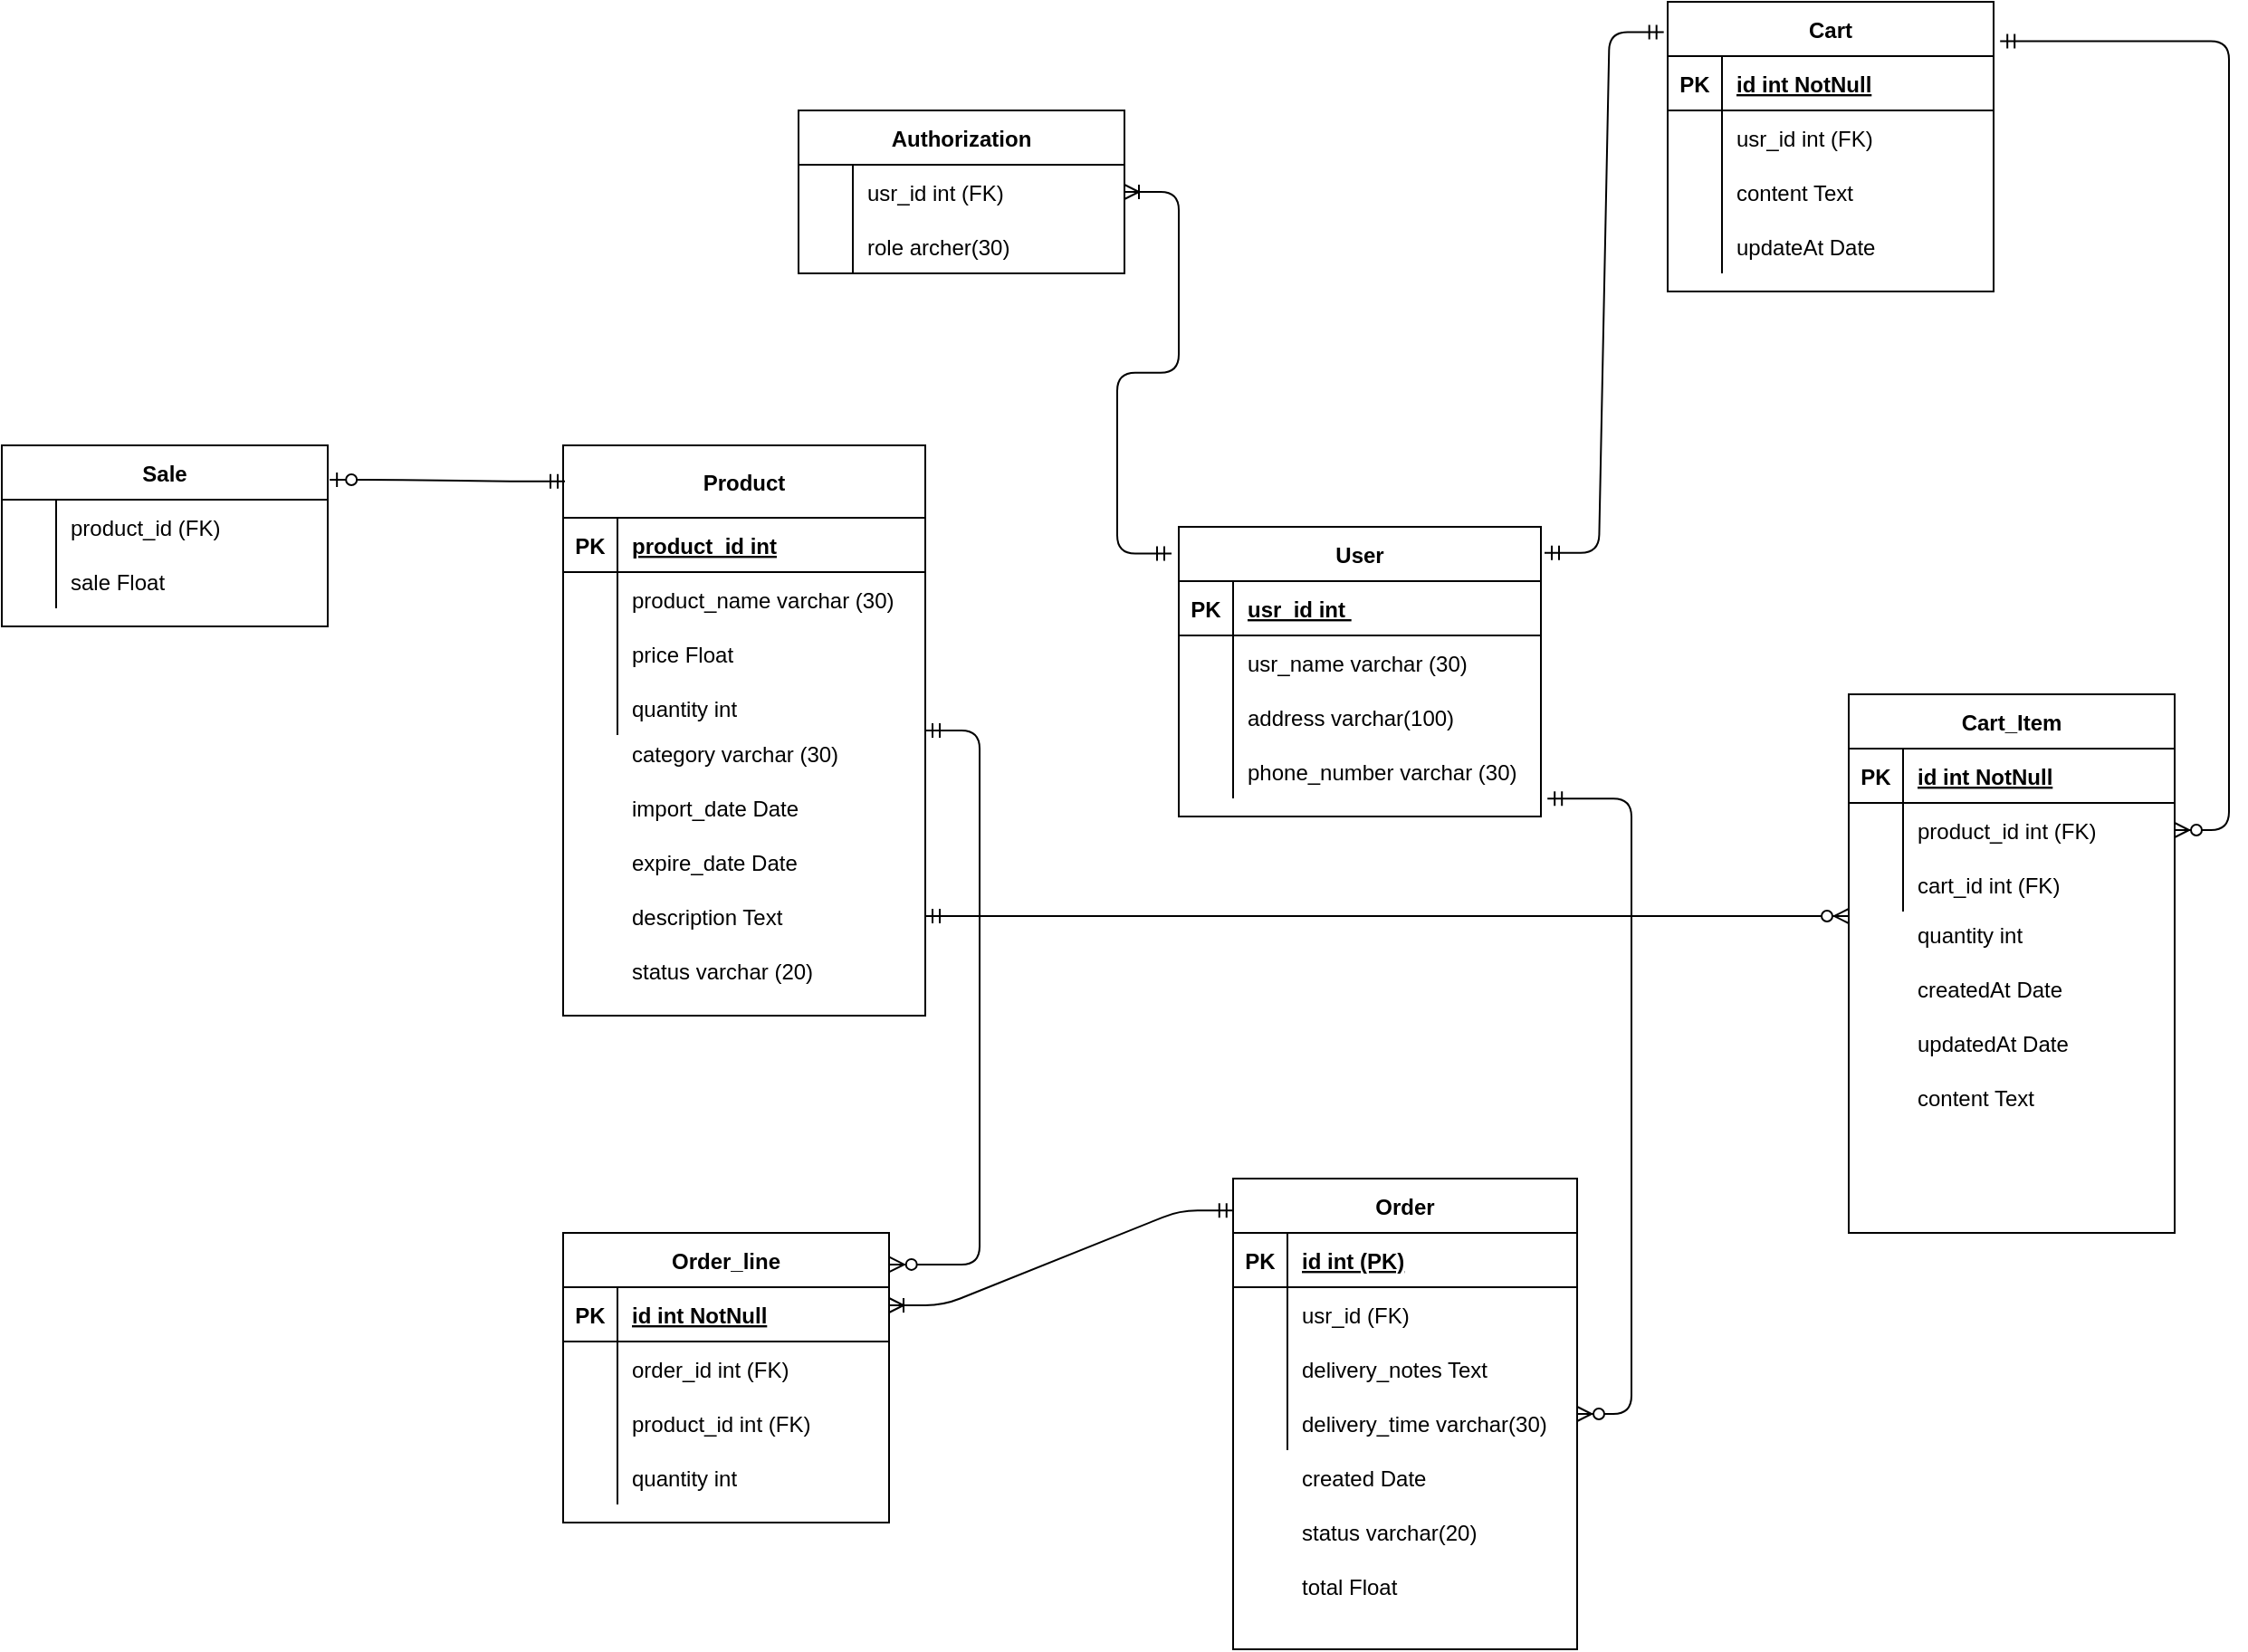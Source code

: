 <mxfile version="14.4.4" type="github"><diagram id="0-J5RG3UYTVKZQoFmTak" name="Page-1"><mxGraphModel dx="2180" dy="1024" grid="1" gridSize="10" guides="1" tooltips="1" connect="1" arrows="1" fold="1" page="1" pageScale="1" pageWidth="850" pageHeight="1100" math="0" shadow="0"><root><mxCell id="0"/><mxCell id="1" parent="0"/><mxCell id="9SSN17C5crQOtrqNf4dH-1" value="Authorization" style="shape=table;startSize=30;container=1;collapsible=1;childLayout=tableLayout;fixedRows=1;rowLines=0;fontStyle=1;align=center;resizeLast=1;" parent="1" vertex="1"><mxGeometry x="330" y="190" width="180" height="90" as="geometry"/></mxCell><mxCell id="9SSN17C5crQOtrqNf4dH-5" value="" style="shape=partialRectangle;collapsible=0;dropTarget=0;pointerEvents=0;fillColor=none;top=0;left=0;bottom=0;right=0;points=[[0,0.5],[1,0.5]];portConstraint=eastwest;" parent="9SSN17C5crQOtrqNf4dH-1" vertex="1"><mxGeometry y="30" width="180" height="30" as="geometry"/></mxCell><mxCell id="9SSN17C5crQOtrqNf4dH-6" value="" style="shape=partialRectangle;connectable=0;fillColor=none;top=0;left=0;bottom=0;right=0;editable=1;overflow=hidden;" parent="9SSN17C5crQOtrqNf4dH-5" vertex="1"><mxGeometry width="30" height="30" as="geometry"/></mxCell><mxCell id="9SSN17C5crQOtrqNf4dH-7" value="usr_id int (FK)" style="shape=partialRectangle;connectable=0;fillColor=none;top=0;left=0;bottom=0;right=0;align=left;spacingLeft=6;overflow=hidden;" parent="9SSN17C5crQOtrqNf4dH-5" vertex="1"><mxGeometry x="30" width="150" height="30" as="geometry"/></mxCell><mxCell id="9SSN17C5crQOtrqNf4dH-8" value="" style="shape=partialRectangle;collapsible=0;dropTarget=0;pointerEvents=0;fillColor=none;top=0;left=0;bottom=0;right=0;points=[[0,0.5],[1,0.5]];portConstraint=eastwest;" parent="9SSN17C5crQOtrqNf4dH-1" vertex="1"><mxGeometry y="60" width="180" height="30" as="geometry"/></mxCell><mxCell id="9SSN17C5crQOtrqNf4dH-9" value="" style="shape=partialRectangle;connectable=0;fillColor=none;top=0;left=0;bottom=0;right=0;editable=1;overflow=hidden;" parent="9SSN17C5crQOtrqNf4dH-8" vertex="1"><mxGeometry width="30" height="30" as="geometry"/></mxCell><mxCell id="9SSN17C5crQOtrqNf4dH-10" value="role archer(30)" style="shape=partialRectangle;connectable=0;fillColor=none;top=0;left=0;bottom=0;right=0;align=left;spacingLeft=6;overflow=hidden;" parent="9SSN17C5crQOtrqNf4dH-8" vertex="1"><mxGeometry x="30" width="150" height="30" as="geometry"/></mxCell><mxCell id="9SSN17C5crQOtrqNf4dH-14" value="User" style="shape=table;startSize=30;container=1;collapsible=1;childLayout=tableLayout;fixedRows=1;rowLines=0;fontStyle=1;align=center;resizeLast=1;" parent="1" vertex="1"><mxGeometry x="540" y="420" width="200" height="160" as="geometry"/></mxCell><mxCell id="9SSN17C5crQOtrqNf4dH-15" value="" style="shape=partialRectangle;collapsible=0;dropTarget=0;pointerEvents=0;fillColor=none;top=0;left=0;bottom=1;right=0;points=[[0,0.5],[1,0.5]];portConstraint=eastwest;" parent="9SSN17C5crQOtrqNf4dH-14" vertex="1"><mxGeometry y="30" width="200" height="30" as="geometry"/></mxCell><mxCell id="9SSN17C5crQOtrqNf4dH-16" value="PK" style="shape=partialRectangle;connectable=0;fillColor=none;top=0;left=0;bottom=0;right=0;fontStyle=1;overflow=hidden;" parent="9SSN17C5crQOtrqNf4dH-15" vertex="1"><mxGeometry width="30" height="30" as="geometry"/></mxCell><mxCell id="9SSN17C5crQOtrqNf4dH-17" value="usr_id int " style="shape=partialRectangle;connectable=0;fillColor=none;top=0;left=0;bottom=0;right=0;align=left;spacingLeft=6;fontStyle=5;overflow=hidden;" parent="9SSN17C5crQOtrqNf4dH-15" vertex="1"><mxGeometry x="30" width="170" height="30" as="geometry"/></mxCell><mxCell id="9SSN17C5crQOtrqNf4dH-18" value="" style="shape=partialRectangle;collapsible=0;dropTarget=0;pointerEvents=0;fillColor=none;top=0;left=0;bottom=0;right=0;points=[[0,0.5],[1,0.5]];portConstraint=eastwest;" parent="9SSN17C5crQOtrqNf4dH-14" vertex="1"><mxGeometry y="60" width="200" height="30" as="geometry"/></mxCell><mxCell id="9SSN17C5crQOtrqNf4dH-19" value="" style="shape=partialRectangle;connectable=0;fillColor=none;top=0;left=0;bottom=0;right=0;editable=1;overflow=hidden;" parent="9SSN17C5crQOtrqNf4dH-18" vertex="1"><mxGeometry width="30" height="30" as="geometry"/></mxCell><mxCell id="9SSN17C5crQOtrqNf4dH-20" value="usr_name varchar (30)" style="shape=partialRectangle;connectable=0;fillColor=none;top=0;left=0;bottom=0;right=0;align=left;spacingLeft=6;overflow=hidden;" parent="9SSN17C5crQOtrqNf4dH-18" vertex="1"><mxGeometry x="30" width="170" height="30" as="geometry"/></mxCell><mxCell id="9SSN17C5crQOtrqNf4dH-21" value="" style="shape=partialRectangle;collapsible=0;dropTarget=0;pointerEvents=0;fillColor=none;top=0;left=0;bottom=0;right=0;points=[[0,0.5],[1,0.5]];portConstraint=eastwest;" parent="9SSN17C5crQOtrqNf4dH-14" vertex="1"><mxGeometry y="90" width="200" height="30" as="geometry"/></mxCell><mxCell id="9SSN17C5crQOtrqNf4dH-22" value="" style="shape=partialRectangle;connectable=0;fillColor=none;top=0;left=0;bottom=0;right=0;editable=1;overflow=hidden;" parent="9SSN17C5crQOtrqNf4dH-21" vertex="1"><mxGeometry width="30" height="30" as="geometry"/></mxCell><mxCell id="9SSN17C5crQOtrqNf4dH-23" value="address varchar(100)" style="shape=partialRectangle;connectable=0;fillColor=none;top=0;left=0;bottom=0;right=0;align=left;spacingLeft=6;overflow=hidden;" parent="9SSN17C5crQOtrqNf4dH-21" vertex="1"><mxGeometry x="30" width="170" height="30" as="geometry"/></mxCell><mxCell id="9SSN17C5crQOtrqNf4dH-24" value="" style="shape=partialRectangle;collapsible=0;dropTarget=0;pointerEvents=0;fillColor=none;top=0;left=0;bottom=0;right=0;points=[[0,0.5],[1,0.5]];portConstraint=eastwest;" parent="9SSN17C5crQOtrqNf4dH-14" vertex="1"><mxGeometry y="120" width="200" height="30" as="geometry"/></mxCell><mxCell id="9SSN17C5crQOtrqNf4dH-25" value="" style="shape=partialRectangle;connectable=0;fillColor=none;top=0;left=0;bottom=0;right=0;editable=1;overflow=hidden;" parent="9SSN17C5crQOtrqNf4dH-24" vertex="1"><mxGeometry width="30" height="30" as="geometry"/></mxCell><mxCell id="9SSN17C5crQOtrqNf4dH-26" value="phone_number varchar (30)" style="shape=partialRectangle;connectable=0;fillColor=none;top=0;left=0;bottom=0;right=0;align=left;spacingLeft=6;overflow=hidden;" parent="9SSN17C5crQOtrqNf4dH-24" vertex="1"><mxGeometry x="30" width="170" height="30" as="geometry"/></mxCell><mxCell id="9SSN17C5crQOtrqNf4dH-27" value="Product" style="shape=table;startSize=40;container=1;collapsible=1;childLayout=tableLayout;fixedRows=1;rowLines=0;fontStyle=1;align=center;resizeLast=1;" parent="1" vertex="1"><mxGeometry x="200" y="375" width="200" height="315" as="geometry"/></mxCell><mxCell id="9SSN17C5crQOtrqNf4dH-28" value="" style="shape=partialRectangle;collapsible=0;dropTarget=0;pointerEvents=0;fillColor=none;top=0;left=0;bottom=1;right=0;points=[[0,0.5],[1,0.5]];portConstraint=eastwest;" parent="9SSN17C5crQOtrqNf4dH-27" vertex="1"><mxGeometry y="40" width="200" height="30" as="geometry"/></mxCell><mxCell id="9SSN17C5crQOtrqNf4dH-29" value="PK" style="shape=partialRectangle;connectable=0;fillColor=none;top=0;left=0;bottom=0;right=0;fontStyle=1;overflow=hidden;" parent="9SSN17C5crQOtrqNf4dH-28" vertex="1"><mxGeometry width="30" height="30" as="geometry"/></mxCell><mxCell id="9SSN17C5crQOtrqNf4dH-30" value="product_id int" style="shape=partialRectangle;connectable=0;fillColor=none;top=0;left=0;bottom=0;right=0;align=left;spacingLeft=6;fontStyle=5;overflow=hidden;" parent="9SSN17C5crQOtrqNf4dH-28" vertex="1"><mxGeometry x="30" width="170" height="30" as="geometry"/></mxCell><mxCell id="9SSN17C5crQOtrqNf4dH-31" value="" style="shape=partialRectangle;collapsible=0;dropTarget=0;pointerEvents=0;fillColor=none;top=0;left=0;bottom=0;right=0;points=[[0,0.5],[1,0.5]];portConstraint=eastwest;" parent="9SSN17C5crQOtrqNf4dH-27" vertex="1"><mxGeometry y="70" width="200" height="30" as="geometry"/></mxCell><mxCell id="9SSN17C5crQOtrqNf4dH-32" value="" style="shape=partialRectangle;connectable=0;fillColor=none;top=0;left=0;bottom=0;right=0;editable=1;overflow=hidden;" parent="9SSN17C5crQOtrqNf4dH-31" vertex="1"><mxGeometry width="30" height="30" as="geometry"/></mxCell><mxCell id="9SSN17C5crQOtrqNf4dH-33" value="product_name varchar (30)" style="shape=partialRectangle;connectable=0;fillColor=none;top=0;left=0;bottom=0;right=0;align=left;spacingLeft=6;overflow=hidden;" parent="9SSN17C5crQOtrqNf4dH-31" vertex="1"><mxGeometry x="30" width="170" height="30" as="geometry"/></mxCell><mxCell id="9SSN17C5crQOtrqNf4dH-34" value="" style="shape=partialRectangle;collapsible=0;dropTarget=0;pointerEvents=0;fillColor=none;top=0;left=0;bottom=0;right=0;points=[[0,0.5],[1,0.5]];portConstraint=eastwest;" parent="9SSN17C5crQOtrqNf4dH-27" vertex="1"><mxGeometry y="100" width="200" height="30" as="geometry"/></mxCell><mxCell id="9SSN17C5crQOtrqNf4dH-35" value="" style="shape=partialRectangle;connectable=0;fillColor=none;top=0;left=0;bottom=0;right=0;editable=1;overflow=hidden;" parent="9SSN17C5crQOtrqNf4dH-34" vertex="1"><mxGeometry width="30" height="30" as="geometry"/></mxCell><mxCell id="9SSN17C5crQOtrqNf4dH-36" value="price Float" style="shape=partialRectangle;connectable=0;fillColor=none;top=0;left=0;bottom=0;right=0;align=left;spacingLeft=6;overflow=hidden;" parent="9SSN17C5crQOtrqNf4dH-34" vertex="1"><mxGeometry x="30" width="170" height="30" as="geometry"/></mxCell><mxCell id="9SSN17C5crQOtrqNf4dH-37" value="" style="shape=partialRectangle;collapsible=0;dropTarget=0;pointerEvents=0;fillColor=none;top=0;left=0;bottom=0;right=0;points=[[0,0.5],[1,0.5]];portConstraint=eastwest;" parent="9SSN17C5crQOtrqNf4dH-27" vertex="1"><mxGeometry y="130" width="200" height="30" as="geometry"/></mxCell><mxCell id="9SSN17C5crQOtrqNf4dH-38" value="" style="shape=partialRectangle;connectable=0;fillColor=none;top=0;left=0;bottom=0;right=0;editable=1;overflow=hidden;" parent="9SSN17C5crQOtrqNf4dH-37" vertex="1"><mxGeometry width="30" height="30" as="geometry"/></mxCell><mxCell id="9SSN17C5crQOtrqNf4dH-39" value="quantity int" style="shape=partialRectangle;connectable=0;fillColor=none;top=0;left=0;bottom=0;right=0;align=left;spacingLeft=6;overflow=hidden;" parent="9SSN17C5crQOtrqNf4dH-37" vertex="1"><mxGeometry x="30" width="170" height="30" as="geometry"/></mxCell><mxCell id="9SSN17C5crQOtrqNf4dH-40" value="" style="shape=partialRectangle;collapsible=0;dropTarget=0;pointerEvents=0;fillColor=none;top=0;left=0;bottom=0;right=0;points=[[0,0.5],[1,0.5]];portConstraint=eastwest;" parent="1" vertex="1"><mxGeometry x="200" y="530" width="200" height="30" as="geometry"/></mxCell><mxCell id="9SSN17C5crQOtrqNf4dH-41" value="" style="shape=partialRectangle;connectable=0;fillColor=none;top=0;left=0;bottom=0;right=0;editable=1;overflow=hidden;" parent="9SSN17C5crQOtrqNf4dH-40" vertex="1"><mxGeometry width="30" height="30" as="geometry"/></mxCell><mxCell id="9SSN17C5crQOtrqNf4dH-42" value="category varchar (30)" style="shape=partialRectangle;connectable=0;fillColor=none;top=0;left=0;bottom=0;right=0;align=left;spacingLeft=6;overflow=hidden;" parent="9SSN17C5crQOtrqNf4dH-40" vertex="1"><mxGeometry x="30" width="170" height="30" as="geometry"/></mxCell><mxCell id="9SSN17C5crQOtrqNf4dH-43" value="" style="shape=partialRectangle;collapsible=0;dropTarget=0;pointerEvents=0;fillColor=none;top=0;left=0;bottom=0;right=0;points=[[0,0.5],[1,0.5]];portConstraint=eastwest;" parent="1" vertex="1"><mxGeometry x="200" y="560" width="200" height="30" as="geometry"/></mxCell><mxCell id="9SSN17C5crQOtrqNf4dH-44" value="" style="shape=partialRectangle;connectable=0;fillColor=none;top=0;left=0;bottom=0;right=0;editable=1;overflow=hidden;" parent="9SSN17C5crQOtrqNf4dH-43" vertex="1"><mxGeometry width="30" height="30" as="geometry"/></mxCell><mxCell id="9SSN17C5crQOtrqNf4dH-45" value="import_date Date" style="shape=partialRectangle;connectable=0;fillColor=none;top=0;left=0;bottom=0;right=0;align=left;spacingLeft=6;overflow=hidden;" parent="9SSN17C5crQOtrqNf4dH-43" vertex="1"><mxGeometry x="30" width="170" height="30" as="geometry"/></mxCell><mxCell id="9SSN17C5crQOtrqNf4dH-46" value="" style="shape=partialRectangle;collapsible=0;dropTarget=0;pointerEvents=0;fillColor=none;top=0;left=0;bottom=0;right=0;points=[[0,0.5],[1,0.5]];portConstraint=eastwest;" parent="1" vertex="1"><mxGeometry x="200" y="590" width="200" height="30" as="geometry"/></mxCell><mxCell id="9SSN17C5crQOtrqNf4dH-47" value="" style="shape=partialRectangle;connectable=0;fillColor=none;top=0;left=0;bottom=0;right=0;editable=1;overflow=hidden;" parent="9SSN17C5crQOtrqNf4dH-46" vertex="1"><mxGeometry width="30" height="30" as="geometry"/></mxCell><mxCell id="9SSN17C5crQOtrqNf4dH-48" value="expire_date Date" style="shape=partialRectangle;connectable=0;fillColor=none;top=0;left=0;bottom=0;right=0;align=left;spacingLeft=6;overflow=hidden;" parent="9SSN17C5crQOtrqNf4dH-46" vertex="1"><mxGeometry x="30" width="170" height="30" as="geometry"/></mxCell><mxCell id="9SSN17C5crQOtrqNf4dH-49" value="" style="shape=partialRectangle;collapsible=0;dropTarget=0;pointerEvents=0;fillColor=none;top=0;left=0;bottom=0;right=0;points=[[0,0.5],[1,0.5]];portConstraint=eastwest;" parent="1" vertex="1"><mxGeometry x="200" y="620" width="200" height="30" as="geometry"/></mxCell><mxCell id="9SSN17C5crQOtrqNf4dH-50" value="" style="shape=partialRectangle;connectable=0;fillColor=none;top=0;left=0;bottom=0;right=0;editable=1;overflow=hidden;" parent="9SSN17C5crQOtrqNf4dH-49" vertex="1"><mxGeometry width="30" height="30" as="geometry"/></mxCell><mxCell id="9SSN17C5crQOtrqNf4dH-51" value="description Text" style="shape=partialRectangle;connectable=0;fillColor=none;top=0;left=0;bottom=0;right=0;align=left;spacingLeft=6;overflow=hidden;" parent="9SSN17C5crQOtrqNf4dH-49" vertex="1"><mxGeometry x="30" width="170" height="30" as="geometry"/></mxCell><mxCell id="9SSN17C5crQOtrqNf4dH-52" value="" style="shape=partialRectangle;collapsible=0;dropTarget=0;pointerEvents=0;fillColor=none;top=0;left=0;bottom=0;right=0;points=[[0,0.5],[1,0.5]];portConstraint=eastwest;" parent="1" vertex="1"><mxGeometry x="200" y="650" width="200" height="30" as="geometry"/></mxCell><mxCell id="9SSN17C5crQOtrqNf4dH-53" value="" style="shape=partialRectangle;connectable=0;fillColor=none;top=0;left=0;bottom=0;right=0;editable=1;overflow=hidden;" parent="9SSN17C5crQOtrqNf4dH-52" vertex="1"><mxGeometry width="30" height="30" as="geometry"/></mxCell><mxCell id="9SSN17C5crQOtrqNf4dH-54" value="status varchar (20)" style="shape=partialRectangle;connectable=0;fillColor=none;top=0;left=0;bottom=0;right=0;align=left;spacingLeft=6;overflow=hidden;" parent="9SSN17C5crQOtrqNf4dH-52" vertex="1"><mxGeometry x="30" width="170" height="30" as="geometry"/></mxCell><mxCell id="9SSN17C5crQOtrqNf4dH-72" value="Order" style="shape=table;startSize=30;container=1;collapsible=1;childLayout=tableLayout;fixedRows=1;rowLines=0;fontStyle=1;align=center;resizeLast=1;" parent="1" vertex="1"><mxGeometry x="570" y="780" width="190" height="260" as="geometry"/></mxCell><mxCell id="9SSN17C5crQOtrqNf4dH-73" value="" style="shape=partialRectangle;collapsible=0;dropTarget=0;pointerEvents=0;fillColor=none;top=0;left=0;bottom=1;right=0;points=[[0,0.5],[1,0.5]];portConstraint=eastwest;" parent="9SSN17C5crQOtrqNf4dH-72" vertex="1"><mxGeometry y="30" width="190" height="30" as="geometry"/></mxCell><mxCell id="9SSN17C5crQOtrqNf4dH-74" value="PK" style="shape=partialRectangle;connectable=0;fillColor=none;top=0;left=0;bottom=0;right=0;fontStyle=1;overflow=hidden;" parent="9SSN17C5crQOtrqNf4dH-73" vertex="1"><mxGeometry width="30" height="30" as="geometry"/></mxCell><mxCell id="9SSN17C5crQOtrqNf4dH-75" value="id int (PK)" style="shape=partialRectangle;connectable=0;fillColor=none;top=0;left=0;bottom=0;right=0;align=left;spacingLeft=6;fontStyle=5;overflow=hidden;" parent="9SSN17C5crQOtrqNf4dH-73" vertex="1"><mxGeometry x="30" width="160" height="30" as="geometry"/></mxCell><mxCell id="9SSN17C5crQOtrqNf4dH-76" value="" style="shape=partialRectangle;collapsible=0;dropTarget=0;pointerEvents=0;fillColor=none;top=0;left=0;bottom=0;right=0;points=[[0,0.5],[1,0.5]];portConstraint=eastwest;" parent="9SSN17C5crQOtrqNf4dH-72" vertex="1"><mxGeometry y="60" width="190" height="30" as="geometry"/></mxCell><mxCell id="9SSN17C5crQOtrqNf4dH-77" value="" style="shape=partialRectangle;connectable=0;fillColor=none;top=0;left=0;bottom=0;right=0;editable=1;overflow=hidden;" parent="9SSN17C5crQOtrqNf4dH-76" vertex="1"><mxGeometry width="30" height="30" as="geometry"/></mxCell><mxCell id="9SSN17C5crQOtrqNf4dH-78" value="usr_id (FK)" style="shape=partialRectangle;connectable=0;fillColor=none;top=0;left=0;bottom=0;right=0;align=left;spacingLeft=6;overflow=hidden;" parent="9SSN17C5crQOtrqNf4dH-76" vertex="1"><mxGeometry x="30" width="160" height="30" as="geometry"/></mxCell><mxCell id="9SSN17C5crQOtrqNf4dH-79" value="" style="shape=partialRectangle;collapsible=0;dropTarget=0;pointerEvents=0;fillColor=none;top=0;left=0;bottom=0;right=0;points=[[0,0.5],[1,0.5]];portConstraint=eastwest;" parent="9SSN17C5crQOtrqNf4dH-72" vertex="1"><mxGeometry y="90" width="190" height="30" as="geometry"/></mxCell><mxCell id="9SSN17C5crQOtrqNf4dH-80" value="" style="shape=partialRectangle;connectable=0;fillColor=none;top=0;left=0;bottom=0;right=0;editable=1;overflow=hidden;" parent="9SSN17C5crQOtrqNf4dH-79" vertex="1"><mxGeometry width="30" height="30" as="geometry"/></mxCell><mxCell id="9SSN17C5crQOtrqNf4dH-81" value="delivery_notes Text" style="shape=partialRectangle;connectable=0;fillColor=none;top=0;left=0;bottom=0;right=0;align=left;spacingLeft=6;overflow=hidden;" parent="9SSN17C5crQOtrqNf4dH-79" vertex="1"><mxGeometry x="30" width="160" height="30" as="geometry"/></mxCell><mxCell id="9SSN17C5crQOtrqNf4dH-82" value="" style="shape=partialRectangle;collapsible=0;dropTarget=0;pointerEvents=0;fillColor=none;top=0;left=0;bottom=0;right=0;points=[[0,0.5],[1,0.5]];portConstraint=eastwest;" parent="9SSN17C5crQOtrqNf4dH-72" vertex="1"><mxGeometry y="120" width="190" height="30" as="geometry"/></mxCell><mxCell id="9SSN17C5crQOtrqNf4dH-83" value="" style="shape=partialRectangle;connectable=0;fillColor=none;top=0;left=0;bottom=0;right=0;editable=1;overflow=hidden;" parent="9SSN17C5crQOtrqNf4dH-82" vertex="1"><mxGeometry width="30" height="30" as="geometry"/></mxCell><mxCell id="9SSN17C5crQOtrqNf4dH-84" value="delivery_time varchar(30)" style="shape=partialRectangle;connectable=0;fillColor=none;top=0;left=0;bottom=0;right=0;align=left;spacingLeft=6;overflow=hidden;" parent="9SSN17C5crQOtrqNf4dH-82" vertex="1"><mxGeometry x="30" width="160" height="30" as="geometry"/></mxCell><mxCell id="9SSN17C5crQOtrqNf4dH-85" value="" style="shape=partialRectangle;collapsible=0;dropTarget=0;pointerEvents=0;fillColor=none;top=0;left=0;bottom=0;right=0;points=[[0,0.5],[1,0.5]];portConstraint=eastwest;" parent="1" vertex="1"><mxGeometry x="570" y="930" width="190" height="30" as="geometry"/></mxCell><mxCell id="9SSN17C5crQOtrqNf4dH-86" value="" style="shape=partialRectangle;connectable=0;fillColor=none;top=0;left=0;bottom=0;right=0;editable=1;overflow=hidden;" parent="9SSN17C5crQOtrqNf4dH-85" vertex="1"><mxGeometry width="30" height="30" as="geometry"/></mxCell><mxCell id="9SSN17C5crQOtrqNf4dH-87" value="created Date" style="shape=partialRectangle;connectable=0;fillColor=none;top=0;left=0;bottom=0;right=0;align=left;spacingLeft=6;overflow=hidden;" parent="9SSN17C5crQOtrqNf4dH-85" vertex="1"><mxGeometry x="30" width="160" height="30" as="geometry"/></mxCell><mxCell id="9SSN17C5crQOtrqNf4dH-88" value="Sale" style="shape=table;startSize=30;container=1;collapsible=1;childLayout=tableLayout;fixedRows=1;rowLines=0;fontStyle=1;align=center;resizeLast=1;" parent="1" vertex="1"><mxGeometry x="-110" y="375" width="180" height="100" as="geometry"/></mxCell><mxCell id="9SSN17C5crQOtrqNf4dH-92" value="" style="shape=partialRectangle;collapsible=0;dropTarget=0;pointerEvents=0;fillColor=none;top=0;left=0;bottom=0;right=0;points=[[0,0.5],[1,0.5]];portConstraint=eastwest;" parent="9SSN17C5crQOtrqNf4dH-88" vertex="1"><mxGeometry y="30" width="180" height="30" as="geometry"/></mxCell><mxCell id="9SSN17C5crQOtrqNf4dH-93" value="" style="shape=partialRectangle;connectable=0;fillColor=none;top=0;left=0;bottom=0;right=0;editable=1;overflow=hidden;" parent="9SSN17C5crQOtrqNf4dH-92" vertex="1"><mxGeometry width="30" height="30" as="geometry"/></mxCell><mxCell id="9SSN17C5crQOtrqNf4dH-94" value="product_id (FK)" style="shape=partialRectangle;connectable=0;fillColor=none;top=0;left=0;bottom=0;right=0;align=left;spacingLeft=6;overflow=hidden;" parent="9SSN17C5crQOtrqNf4dH-92" vertex="1"><mxGeometry x="30" width="150" height="30" as="geometry"/></mxCell><mxCell id="9SSN17C5crQOtrqNf4dH-95" value="" style="shape=partialRectangle;collapsible=0;dropTarget=0;pointerEvents=0;fillColor=none;top=0;left=0;bottom=0;right=0;points=[[0,0.5],[1,0.5]];portConstraint=eastwest;" parent="9SSN17C5crQOtrqNf4dH-88" vertex="1"><mxGeometry y="60" width="180" height="30" as="geometry"/></mxCell><mxCell id="9SSN17C5crQOtrqNf4dH-96" value="" style="shape=partialRectangle;connectable=0;fillColor=none;top=0;left=0;bottom=0;right=0;editable=1;overflow=hidden;" parent="9SSN17C5crQOtrqNf4dH-95" vertex="1"><mxGeometry width="30" height="30" as="geometry"/></mxCell><mxCell id="9SSN17C5crQOtrqNf4dH-97" value="sale Float" style="shape=partialRectangle;connectable=0;fillColor=none;top=0;left=0;bottom=0;right=0;align=left;spacingLeft=6;overflow=hidden;" parent="9SSN17C5crQOtrqNf4dH-95" vertex="1"><mxGeometry x="30" width="150" height="30" as="geometry"/></mxCell><mxCell id="9SSN17C5crQOtrqNf4dH-101" value="Cart" style="shape=table;startSize=30;container=1;collapsible=1;childLayout=tableLayout;fixedRows=1;rowLines=0;fontStyle=1;align=center;resizeLast=1;" parent="1" vertex="1"><mxGeometry x="810" y="130" width="180" height="160" as="geometry"/></mxCell><mxCell id="9SSN17C5crQOtrqNf4dH-102" value="" style="shape=partialRectangle;collapsible=0;dropTarget=0;pointerEvents=0;fillColor=none;top=0;left=0;bottom=1;right=0;points=[[0,0.5],[1,0.5]];portConstraint=eastwest;" parent="9SSN17C5crQOtrqNf4dH-101" vertex="1"><mxGeometry y="30" width="180" height="30" as="geometry"/></mxCell><mxCell id="9SSN17C5crQOtrqNf4dH-103" value="PK" style="shape=partialRectangle;connectable=0;fillColor=none;top=0;left=0;bottom=0;right=0;fontStyle=1;overflow=hidden;" parent="9SSN17C5crQOtrqNf4dH-102" vertex="1"><mxGeometry width="30" height="30" as="geometry"/></mxCell><mxCell id="9SSN17C5crQOtrqNf4dH-104" value="id int NotNull" style="shape=partialRectangle;connectable=0;fillColor=none;top=0;left=0;bottom=0;right=0;align=left;spacingLeft=6;fontStyle=5;overflow=hidden;" parent="9SSN17C5crQOtrqNf4dH-102" vertex="1"><mxGeometry x="30" width="150" height="30" as="geometry"/></mxCell><mxCell id="9SSN17C5crQOtrqNf4dH-105" value="" style="shape=partialRectangle;collapsible=0;dropTarget=0;pointerEvents=0;fillColor=none;top=0;left=0;bottom=0;right=0;points=[[0,0.5],[1,0.5]];portConstraint=eastwest;" parent="9SSN17C5crQOtrqNf4dH-101" vertex="1"><mxGeometry y="60" width="180" height="30" as="geometry"/></mxCell><mxCell id="9SSN17C5crQOtrqNf4dH-106" value="" style="shape=partialRectangle;connectable=0;fillColor=none;top=0;left=0;bottom=0;right=0;editable=1;overflow=hidden;" parent="9SSN17C5crQOtrqNf4dH-105" vertex="1"><mxGeometry width="30" height="30" as="geometry"/></mxCell><mxCell id="9SSN17C5crQOtrqNf4dH-107" value="usr_id int (FK)" style="shape=partialRectangle;connectable=0;fillColor=none;top=0;left=0;bottom=0;right=0;align=left;spacingLeft=6;overflow=hidden;" parent="9SSN17C5crQOtrqNf4dH-105" vertex="1"><mxGeometry x="30" width="150" height="30" as="geometry"/></mxCell><mxCell id="9SSN17C5crQOtrqNf4dH-108" value="" style="shape=partialRectangle;collapsible=0;dropTarget=0;pointerEvents=0;fillColor=none;top=0;left=0;bottom=0;right=0;points=[[0,0.5],[1,0.5]];portConstraint=eastwest;" parent="9SSN17C5crQOtrqNf4dH-101" vertex="1"><mxGeometry y="90" width="180" height="30" as="geometry"/></mxCell><mxCell id="9SSN17C5crQOtrqNf4dH-109" value="" style="shape=partialRectangle;connectable=0;fillColor=none;top=0;left=0;bottom=0;right=0;editable=1;overflow=hidden;" parent="9SSN17C5crQOtrqNf4dH-108" vertex="1"><mxGeometry width="30" height="30" as="geometry"/></mxCell><mxCell id="9SSN17C5crQOtrqNf4dH-110" value="content Text" style="shape=partialRectangle;connectable=0;fillColor=none;top=0;left=0;bottom=0;right=0;align=left;spacingLeft=6;overflow=hidden;" parent="9SSN17C5crQOtrqNf4dH-108" vertex="1"><mxGeometry x="30" width="150" height="30" as="geometry"/></mxCell><mxCell id="9SSN17C5crQOtrqNf4dH-111" value="" style="shape=partialRectangle;collapsible=0;dropTarget=0;pointerEvents=0;fillColor=none;top=0;left=0;bottom=0;right=0;points=[[0,0.5],[1,0.5]];portConstraint=eastwest;" parent="9SSN17C5crQOtrqNf4dH-101" vertex="1"><mxGeometry y="120" width="180" height="30" as="geometry"/></mxCell><mxCell id="9SSN17C5crQOtrqNf4dH-112" value="" style="shape=partialRectangle;connectable=0;fillColor=none;top=0;left=0;bottom=0;right=0;editable=1;overflow=hidden;" parent="9SSN17C5crQOtrqNf4dH-111" vertex="1"><mxGeometry width="30" height="30" as="geometry"/></mxCell><mxCell id="9SSN17C5crQOtrqNf4dH-113" value="updateAt Date" style="shape=partialRectangle;connectable=0;fillColor=none;top=0;left=0;bottom=0;right=0;align=left;spacingLeft=6;overflow=hidden;" parent="9SSN17C5crQOtrqNf4dH-111" vertex="1"><mxGeometry x="30" width="150" height="30" as="geometry"/></mxCell><mxCell id="9SSN17C5crQOtrqNf4dH-117" value="Cart_Item" style="shape=table;startSize=30;container=1;collapsible=1;childLayout=tableLayout;fixedRows=1;rowLines=0;fontStyle=1;align=center;resizeLast=1;" parent="1" vertex="1"><mxGeometry x="910" y="512.5" width="180" height="297.5" as="geometry"/></mxCell><mxCell id="9SSN17C5crQOtrqNf4dH-118" value="" style="shape=partialRectangle;collapsible=0;dropTarget=0;pointerEvents=0;fillColor=none;top=0;left=0;bottom=1;right=0;points=[[0,0.5],[1,0.5]];portConstraint=eastwest;" parent="9SSN17C5crQOtrqNf4dH-117" vertex="1"><mxGeometry y="30" width="180" height="30" as="geometry"/></mxCell><mxCell id="9SSN17C5crQOtrqNf4dH-119" value="PK" style="shape=partialRectangle;connectable=0;fillColor=none;top=0;left=0;bottom=0;right=0;fontStyle=1;overflow=hidden;" parent="9SSN17C5crQOtrqNf4dH-118" vertex="1"><mxGeometry width="30" height="30" as="geometry"/></mxCell><mxCell id="9SSN17C5crQOtrqNf4dH-120" value="id int NotNull" style="shape=partialRectangle;connectable=0;fillColor=none;top=0;left=0;bottom=0;right=0;align=left;spacingLeft=6;fontStyle=5;overflow=hidden;" parent="9SSN17C5crQOtrqNf4dH-118" vertex="1"><mxGeometry x="30" width="150" height="30" as="geometry"/></mxCell><mxCell id="9SSN17C5crQOtrqNf4dH-121" value="" style="shape=partialRectangle;collapsible=0;dropTarget=0;pointerEvents=0;fillColor=none;top=0;left=0;bottom=0;right=0;points=[[0,0.5],[1,0.5]];portConstraint=eastwest;" parent="9SSN17C5crQOtrqNf4dH-117" vertex="1"><mxGeometry y="60" width="180" height="30" as="geometry"/></mxCell><mxCell id="9SSN17C5crQOtrqNf4dH-122" value="" style="shape=partialRectangle;connectable=0;fillColor=none;top=0;left=0;bottom=0;right=0;editable=1;overflow=hidden;" parent="9SSN17C5crQOtrqNf4dH-121" vertex="1"><mxGeometry width="30" height="30" as="geometry"/></mxCell><mxCell id="9SSN17C5crQOtrqNf4dH-123" value="product_id int (FK)" style="shape=partialRectangle;connectable=0;fillColor=none;top=0;left=0;bottom=0;right=0;align=left;spacingLeft=6;overflow=hidden;" parent="9SSN17C5crQOtrqNf4dH-121" vertex="1"><mxGeometry x="30" width="150" height="30" as="geometry"/></mxCell><mxCell id="9SSN17C5crQOtrqNf4dH-124" value="" style="shape=partialRectangle;collapsible=0;dropTarget=0;pointerEvents=0;fillColor=none;top=0;left=0;bottom=0;right=0;points=[[0,0.5],[1,0.5]];portConstraint=eastwest;" parent="9SSN17C5crQOtrqNf4dH-117" vertex="1"><mxGeometry y="90" width="180" height="30" as="geometry"/></mxCell><mxCell id="9SSN17C5crQOtrqNf4dH-125" value="" style="shape=partialRectangle;connectable=0;fillColor=none;top=0;left=0;bottom=0;right=0;editable=1;overflow=hidden;" parent="9SSN17C5crQOtrqNf4dH-124" vertex="1"><mxGeometry width="30" height="30" as="geometry"/></mxCell><mxCell id="9SSN17C5crQOtrqNf4dH-126" value="cart_id int (FK)" style="shape=partialRectangle;connectable=0;fillColor=none;top=0;left=0;bottom=0;right=0;align=left;spacingLeft=6;overflow=hidden;" parent="9SSN17C5crQOtrqNf4dH-124" vertex="1"><mxGeometry x="30" width="150" height="30" as="geometry"/></mxCell><mxCell id="9SSN17C5crQOtrqNf4dH-136" value="" style="shape=partialRectangle;collapsible=0;dropTarget=0;pointerEvents=0;fillColor=none;top=0;left=0;bottom=0;right=0;points=[[0,0.5],[1,0.5]];portConstraint=eastwest;" parent="1" vertex="1"><mxGeometry x="570" y="960" width="190" height="30" as="geometry"/></mxCell><mxCell id="9SSN17C5crQOtrqNf4dH-137" value="" style="shape=partialRectangle;connectable=0;fillColor=none;top=0;left=0;bottom=0;right=0;editable=1;overflow=hidden;" parent="9SSN17C5crQOtrqNf4dH-136" vertex="1"><mxGeometry width="30" height="30" as="geometry"/></mxCell><mxCell id="9SSN17C5crQOtrqNf4dH-138" value="status varchar(20)" style="shape=partialRectangle;connectable=0;fillColor=none;top=0;left=0;bottom=0;right=0;align=left;spacingLeft=6;overflow=hidden;" parent="9SSN17C5crQOtrqNf4dH-136" vertex="1"><mxGeometry x="30" width="160" height="30" as="geometry"/></mxCell><mxCell id="9SSN17C5crQOtrqNf4dH-139" value="" style="shape=partialRectangle;collapsible=0;dropTarget=0;pointerEvents=0;fillColor=none;top=0;left=0;bottom=0;right=0;points=[[0,0.5],[1,0.5]];portConstraint=eastwest;" parent="1" vertex="1"><mxGeometry x="910" y="630" width="180" height="30" as="geometry"/></mxCell><mxCell id="9SSN17C5crQOtrqNf4dH-140" value="" style="shape=partialRectangle;connectable=0;fillColor=none;top=0;left=0;bottom=0;right=0;editable=1;overflow=hidden;" parent="9SSN17C5crQOtrqNf4dH-139" vertex="1"><mxGeometry width="30" height="30" as="geometry"/></mxCell><mxCell id="9SSN17C5crQOtrqNf4dH-141" value="quantity int" style="shape=partialRectangle;connectable=0;fillColor=none;top=0;left=0;bottom=0;right=0;align=left;spacingLeft=6;overflow=hidden;" parent="9SSN17C5crQOtrqNf4dH-139" vertex="1"><mxGeometry x="30" width="150" height="30" as="geometry"/></mxCell><mxCell id="9SSN17C5crQOtrqNf4dH-142" value="" style="shape=partialRectangle;collapsible=0;dropTarget=0;pointerEvents=0;fillColor=none;top=0;left=0;bottom=0;right=0;points=[[0,0.5],[1,0.5]];portConstraint=eastwest;" parent="1" vertex="1"><mxGeometry x="910" y="660" width="180" height="30" as="geometry"/></mxCell><mxCell id="9SSN17C5crQOtrqNf4dH-143" value="" style="shape=partialRectangle;connectable=0;fillColor=none;top=0;left=0;bottom=0;right=0;editable=1;overflow=hidden;" parent="9SSN17C5crQOtrqNf4dH-142" vertex="1"><mxGeometry width="30" height="30" as="geometry"/></mxCell><mxCell id="9SSN17C5crQOtrqNf4dH-144" value="createdAt Date" style="shape=partialRectangle;connectable=0;fillColor=none;top=0;left=0;bottom=0;right=0;align=left;spacingLeft=6;overflow=hidden;" parent="9SSN17C5crQOtrqNf4dH-142" vertex="1"><mxGeometry x="30" width="150" height="30" as="geometry"/></mxCell><mxCell id="9SSN17C5crQOtrqNf4dH-145" value="" style="shape=partialRectangle;collapsible=0;dropTarget=0;pointerEvents=0;fillColor=none;top=0;left=0;bottom=0;right=0;points=[[0,0.5],[1,0.5]];portConstraint=eastwest;" parent="1" vertex="1"><mxGeometry x="910" y="690" width="180" height="30" as="geometry"/></mxCell><mxCell id="9SSN17C5crQOtrqNf4dH-146" value="" style="shape=partialRectangle;connectable=0;fillColor=none;top=0;left=0;bottom=0;right=0;editable=1;overflow=hidden;" parent="9SSN17C5crQOtrqNf4dH-145" vertex="1"><mxGeometry width="30" height="30" as="geometry"/></mxCell><mxCell id="9SSN17C5crQOtrqNf4dH-147" value="updatedAt Date" style="shape=partialRectangle;connectable=0;fillColor=none;top=0;left=0;bottom=0;right=0;align=left;spacingLeft=6;overflow=hidden;" parent="9SSN17C5crQOtrqNf4dH-145" vertex="1"><mxGeometry x="30" width="150" height="30" as="geometry"/></mxCell><mxCell id="9SSN17C5crQOtrqNf4dH-148" value="" style="shape=partialRectangle;collapsible=0;dropTarget=0;pointerEvents=0;fillColor=none;top=0;left=0;bottom=0;right=0;points=[[0,0.5],[1,0.5]];portConstraint=eastwest;" parent="1" vertex="1"><mxGeometry x="910" y="720" width="180" height="30" as="geometry"/></mxCell><mxCell id="9SSN17C5crQOtrqNf4dH-149" value="" style="shape=partialRectangle;connectable=0;fillColor=none;top=0;left=0;bottom=0;right=0;editable=1;overflow=hidden;" parent="9SSN17C5crQOtrqNf4dH-148" vertex="1"><mxGeometry width="30" height="30" as="geometry"/></mxCell><mxCell id="9SSN17C5crQOtrqNf4dH-150" value="content Text" style="shape=partialRectangle;connectable=0;fillColor=none;top=0;left=0;bottom=0;right=0;align=left;spacingLeft=6;overflow=hidden;" parent="9SSN17C5crQOtrqNf4dH-148" vertex="1"><mxGeometry x="30" width="150" height="30" as="geometry"/></mxCell><mxCell id="9SSN17C5crQOtrqNf4dH-151" value="" style="shape=partialRectangle;collapsible=0;dropTarget=0;pointerEvents=0;fillColor=none;top=0;left=0;bottom=0;right=0;points=[[0,0.5],[1,0.5]];portConstraint=eastwest;" parent="1" vertex="1"><mxGeometry x="570" y="990" width="190" height="30" as="geometry"/></mxCell><mxCell id="9SSN17C5crQOtrqNf4dH-152" value="" style="shape=partialRectangle;connectable=0;fillColor=none;top=0;left=0;bottom=0;right=0;editable=1;overflow=hidden;" parent="9SSN17C5crQOtrqNf4dH-151" vertex="1"><mxGeometry width="30" height="30" as="geometry"/></mxCell><mxCell id="9SSN17C5crQOtrqNf4dH-153" value="total Float" style="shape=partialRectangle;connectable=0;fillColor=none;top=0;left=0;bottom=0;right=0;align=left;spacingLeft=6;overflow=hidden;" parent="9SSN17C5crQOtrqNf4dH-151" vertex="1"><mxGeometry x="30" width="160" height="30" as="geometry"/></mxCell><mxCell id="9SSN17C5crQOtrqNf4dH-155" value="" style="edgeStyle=entityRelationEdgeStyle;fontSize=12;html=1;endArrow=ERoneToMany;startArrow=ERmandOne;exitX=-0.02;exitY=0.092;exitDx=0;exitDy=0;entryX=1;entryY=0.5;entryDx=0;entryDy=0;exitPerimeter=0;" parent="1" source="9SSN17C5crQOtrqNf4dH-14" target="9SSN17C5crQOtrqNf4dH-5" edge="1"><mxGeometry width="100" height="100" relative="1" as="geometry"><mxPoint x="780" y="490" as="sourcePoint"/><mxPoint x="880" y="390" as="targetPoint"/></mxGeometry></mxCell><mxCell id="9SSN17C5crQOtrqNf4dH-157" value="" style="edgeStyle=entityRelationEdgeStyle;fontSize=12;html=1;endArrow=ERzeroToMany;startArrow=ERmandOne;exitX=1.018;exitY=1.006;exitDx=0;exitDy=0;exitPerimeter=0;" parent="1" source="9SSN17C5crQOtrqNf4dH-24" target="9SSN17C5crQOtrqNf4dH-72" edge="1"><mxGeometry width="100" height="100" relative="1" as="geometry"><mxPoint x="763" y="800" as="sourcePoint"/><mxPoint x="530" y="440" as="targetPoint"/></mxGeometry></mxCell><mxCell id="9SSN17C5crQOtrqNf4dH-158" value="" style="edgeStyle=entityRelationEdgeStyle;fontSize=12;html=1;endArrow=ERmandOne;startArrow=ERmandOne;exitX=1.01;exitY=0.09;exitDx=0;exitDy=0;exitPerimeter=0;entryX=-0.012;entryY=0.105;entryDx=0;entryDy=0;entryPerimeter=0;" parent="1" source="9SSN17C5crQOtrqNf4dH-14" target="9SSN17C5crQOtrqNf4dH-101" edge="1"><mxGeometry width="100" height="100" relative="1" as="geometry"><mxPoint x="590" y="480" as="sourcePoint"/><mxPoint x="690" y="380" as="targetPoint"/></mxGeometry></mxCell><mxCell id="9SSN17C5crQOtrqNf4dH-159" value="" style="edgeStyle=entityRelationEdgeStyle;fontSize=12;html=1;endArrow=ERzeroToMany;startArrow=ERmandOne;exitX=1.02;exitY=0.136;exitDx=0;exitDy=0;exitPerimeter=0;" parent="1" source="9SSN17C5crQOtrqNf4dH-101" target="9SSN17C5crQOtrqNf4dH-121" edge="1"><mxGeometry width="100" height="100" relative="1" as="geometry"><mxPoint x="710" y="400" as="sourcePoint"/><mxPoint x="810" y="300" as="targetPoint"/></mxGeometry></mxCell><mxCell id="9SSN17C5crQOtrqNf4dH-160" value="" style="edgeStyle=entityRelationEdgeStyle;fontSize=12;html=1;endArrow=ERoneToMany;startArrow=ERmandOne;entryX=1;entryY=0.25;entryDx=0;entryDy=0;exitX=0.002;exitY=0.068;exitDx=0;exitDy=0;exitPerimeter=0;" parent="1" source="9SSN17C5crQOtrqNf4dH-72" target="c-XSiaITi2p6OhKs-cZw-5" edge="1"><mxGeometry width="100" height="100" relative="1" as="geometry"><mxPoint x="490" y="1000" as="sourcePoint"/><mxPoint x="380.36" y="922.67" as="targetPoint"/></mxGeometry></mxCell><mxCell id="9SSN17C5crQOtrqNf4dH-162" value="" style="edgeStyle=entityRelationEdgeStyle;fontSize=12;html=1;endArrow=ERzeroToMany;startArrow=ERmandOne;entryX=1.002;entryY=0.109;entryDx=0;entryDy=0;entryPerimeter=0;" parent="1" source="9SSN17C5crQOtrqNf4dH-27" target="c-XSiaITi2p6OhKs-cZw-5" edge="1"><mxGeometry width="100" height="100" relative="1" as="geometry"><mxPoint x="100" y="533" as="sourcePoint"/><mxPoint x="380.36" y="853.37" as="targetPoint"/></mxGeometry></mxCell><mxCell id="9SSN17C5crQOtrqNf4dH-164" value="" style="edgeStyle=entityRelationEdgeStyle;fontSize=12;html=1;endArrow=ERzeroToOne;startArrow=ERmandOne;entryX=1.006;entryY=0.19;entryDx=0;entryDy=0;entryPerimeter=0;exitX=0.005;exitY=0.063;exitDx=0;exitDy=0;exitPerimeter=0;" parent="1" source="9SSN17C5crQOtrqNf4dH-27" target="9SSN17C5crQOtrqNf4dH-88" edge="1"><mxGeometry width="100" height="100" relative="1" as="geometry"><mxPoint x="120" y="520" as="sourcePoint"/><mxPoint x="520" y="340" as="targetPoint"/></mxGeometry></mxCell><mxCell id="c-XSiaITi2p6OhKs-cZw-1" value="" style="edgeStyle=entityRelationEdgeStyle;fontSize=12;html=1;endArrow=ERzeroToMany;startArrow=ERmandOne;exitX=1;exitY=0.5;exitDx=0;exitDy=0;" parent="1" source="9SSN17C5crQOtrqNf4dH-49" edge="1"><mxGeometry width="100" height="100" relative="1" as="geometry"><mxPoint x="410" y="542.5" as="sourcePoint"/><mxPoint x="910" y="635" as="targetPoint"/></mxGeometry></mxCell><mxCell id="c-XSiaITi2p6OhKs-cZw-5" value="Order_line" style="shape=table;startSize=30;container=1;collapsible=1;childLayout=tableLayout;fixedRows=1;rowLines=0;fontStyle=1;align=center;resizeLast=1;" parent="1" vertex="1"><mxGeometry x="200" y="810" width="180" height="160" as="geometry"/></mxCell><mxCell id="c-XSiaITi2p6OhKs-cZw-6" value="" style="shape=partialRectangle;collapsible=0;dropTarget=0;pointerEvents=0;fillColor=none;top=0;left=0;bottom=1;right=0;points=[[0,0.5],[1,0.5]];portConstraint=eastwest;" parent="c-XSiaITi2p6OhKs-cZw-5" vertex="1"><mxGeometry y="30" width="180" height="30" as="geometry"/></mxCell><mxCell id="c-XSiaITi2p6OhKs-cZw-7" value="PK" style="shape=partialRectangle;connectable=0;fillColor=none;top=0;left=0;bottom=0;right=0;fontStyle=1;overflow=hidden;" parent="c-XSiaITi2p6OhKs-cZw-6" vertex="1"><mxGeometry width="30" height="30" as="geometry"/></mxCell><mxCell id="c-XSiaITi2p6OhKs-cZw-8" value="id int NotNull" style="shape=partialRectangle;connectable=0;fillColor=none;top=0;left=0;bottom=0;right=0;align=left;spacingLeft=6;fontStyle=5;overflow=hidden;" parent="c-XSiaITi2p6OhKs-cZw-6" vertex="1"><mxGeometry x="30" width="150" height="30" as="geometry"/></mxCell><mxCell id="c-XSiaITi2p6OhKs-cZw-9" value="" style="shape=partialRectangle;collapsible=0;dropTarget=0;pointerEvents=0;fillColor=none;top=0;left=0;bottom=0;right=0;points=[[0,0.5],[1,0.5]];portConstraint=eastwest;" parent="c-XSiaITi2p6OhKs-cZw-5" vertex="1"><mxGeometry y="60" width="180" height="30" as="geometry"/></mxCell><mxCell id="c-XSiaITi2p6OhKs-cZw-10" value="" style="shape=partialRectangle;connectable=0;fillColor=none;top=0;left=0;bottom=0;right=0;editable=1;overflow=hidden;" parent="c-XSiaITi2p6OhKs-cZw-9" vertex="1"><mxGeometry width="30" height="30" as="geometry"/></mxCell><mxCell id="c-XSiaITi2p6OhKs-cZw-11" value="order_id int (FK)" style="shape=partialRectangle;connectable=0;fillColor=none;top=0;left=0;bottom=0;right=0;align=left;spacingLeft=6;overflow=hidden;" parent="c-XSiaITi2p6OhKs-cZw-9" vertex="1"><mxGeometry x="30" width="150" height="30" as="geometry"/></mxCell><mxCell id="c-XSiaITi2p6OhKs-cZw-12" value="" style="shape=partialRectangle;collapsible=0;dropTarget=0;pointerEvents=0;fillColor=none;top=0;left=0;bottom=0;right=0;points=[[0,0.5],[1,0.5]];portConstraint=eastwest;" parent="c-XSiaITi2p6OhKs-cZw-5" vertex="1"><mxGeometry y="90" width="180" height="30" as="geometry"/></mxCell><mxCell id="c-XSiaITi2p6OhKs-cZw-13" value="" style="shape=partialRectangle;connectable=0;fillColor=none;top=0;left=0;bottom=0;right=0;editable=1;overflow=hidden;" parent="c-XSiaITi2p6OhKs-cZw-12" vertex="1"><mxGeometry width="30" height="30" as="geometry"/></mxCell><mxCell id="c-XSiaITi2p6OhKs-cZw-14" value="product_id int (FK)" style="shape=partialRectangle;connectable=0;fillColor=none;top=0;left=0;bottom=0;right=0;align=left;spacingLeft=6;overflow=hidden;" parent="c-XSiaITi2p6OhKs-cZw-12" vertex="1"><mxGeometry x="30" width="150" height="30" as="geometry"/></mxCell><mxCell id="c-XSiaITi2p6OhKs-cZw-15" value="" style="shape=partialRectangle;collapsible=0;dropTarget=0;pointerEvents=0;fillColor=none;top=0;left=0;bottom=0;right=0;points=[[0,0.5],[1,0.5]];portConstraint=eastwest;" parent="c-XSiaITi2p6OhKs-cZw-5" vertex="1"><mxGeometry y="120" width="180" height="30" as="geometry"/></mxCell><mxCell id="c-XSiaITi2p6OhKs-cZw-16" value="" style="shape=partialRectangle;connectable=0;fillColor=none;top=0;left=0;bottom=0;right=0;editable=1;overflow=hidden;" parent="c-XSiaITi2p6OhKs-cZw-15" vertex="1"><mxGeometry width="30" height="30" as="geometry"/></mxCell><mxCell id="c-XSiaITi2p6OhKs-cZw-17" value="quantity int" style="shape=partialRectangle;connectable=0;fillColor=none;top=0;left=0;bottom=0;right=0;align=left;spacingLeft=6;overflow=hidden;" parent="c-XSiaITi2p6OhKs-cZw-15" vertex="1"><mxGeometry x="30" width="150" height="30" as="geometry"/></mxCell></root></mxGraphModel></diagram></mxfile>